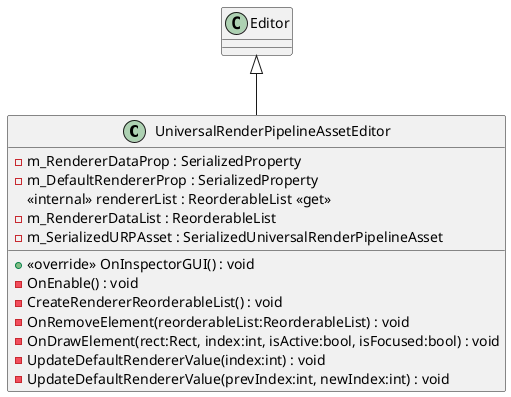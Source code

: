 @startuml
class UniversalRenderPipelineAssetEditor {
    - m_RendererDataProp : SerializedProperty
    - m_DefaultRendererProp : SerializedProperty
    <<internal>> rendererList : ReorderableList <<get>>
    - m_RendererDataList : ReorderableList
    - m_SerializedURPAsset : SerializedUniversalRenderPipelineAsset
    + <<override>> OnInspectorGUI() : void
    - OnEnable() : void
    - CreateRendererReorderableList() : void
    - OnRemoveElement(reorderableList:ReorderableList) : void
    - OnDrawElement(rect:Rect, index:int, isActive:bool, isFocused:bool) : void
    - UpdateDefaultRendererValue(index:int) : void
    - UpdateDefaultRendererValue(prevIndex:int, newIndex:int) : void
}
Editor <|-- UniversalRenderPipelineAssetEditor
@enduml
